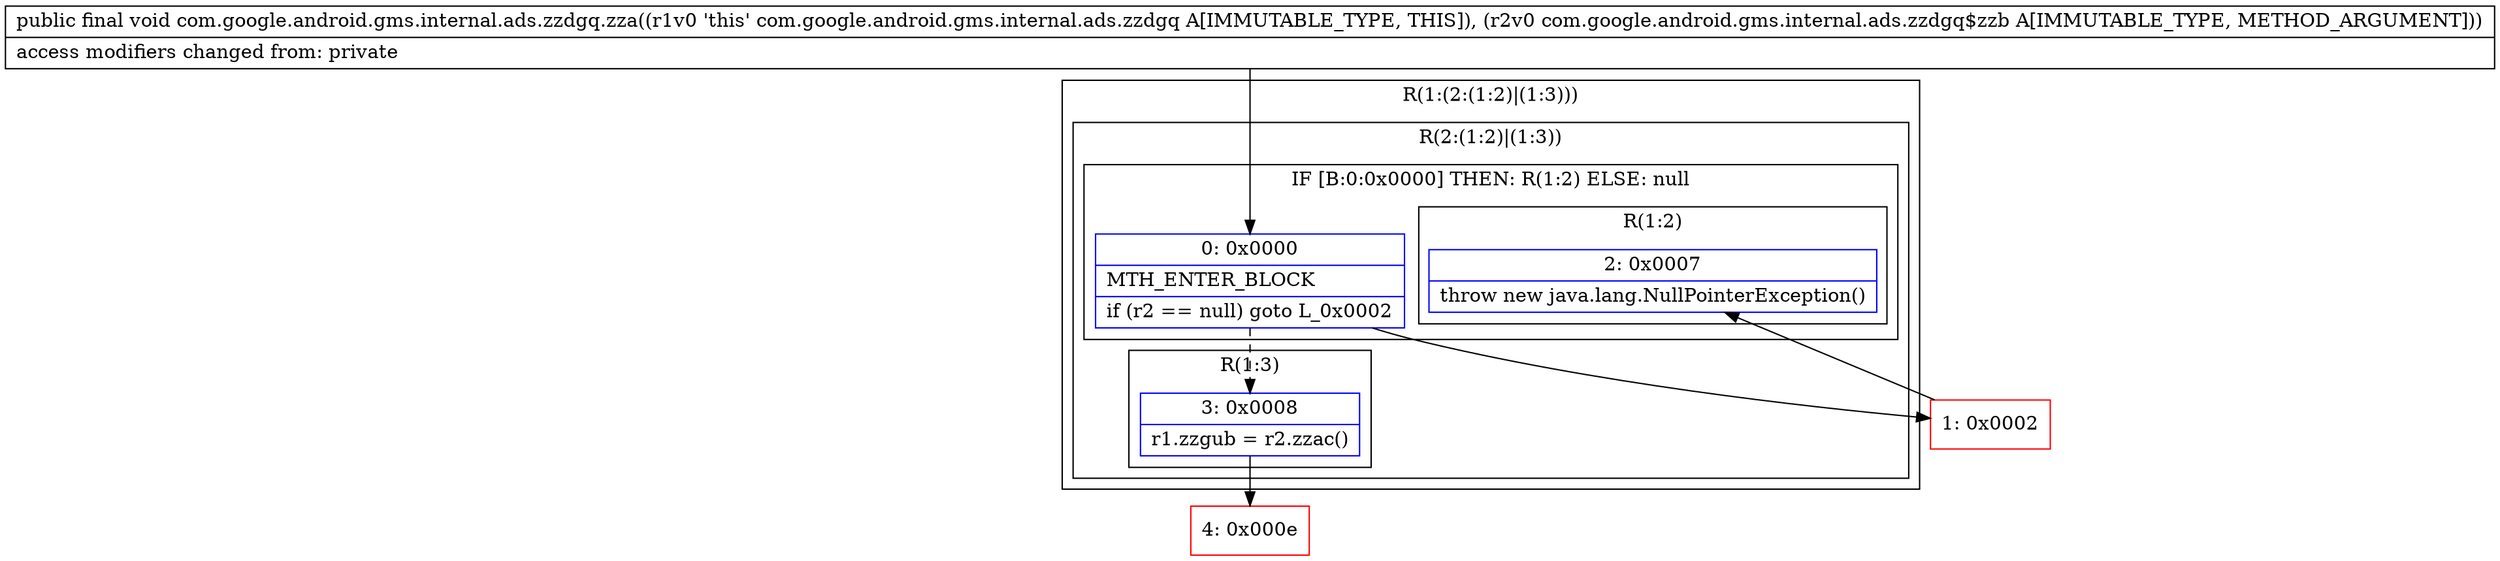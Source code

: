 digraph "CFG forcom.google.android.gms.internal.ads.zzdgq.zza(Lcom\/google\/android\/gms\/internal\/ads\/zzdgq$zzb;)V" {
subgraph cluster_Region_1937519885 {
label = "R(1:(2:(1:2)|(1:3)))";
node [shape=record,color=blue];
subgraph cluster_Region_1747159776 {
label = "R(2:(1:2)|(1:3))";
node [shape=record,color=blue];
subgraph cluster_IfRegion_895333796 {
label = "IF [B:0:0x0000] THEN: R(1:2) ELSE: null";
node [shape=record,color=blue];
Node_0 [shape=record,label="{0\:\ 0x0000|MTH_ENTER_BLOCK\l|if (r2 == null) goto L_0x0002\l}"];
subgraph cluster_Region_1378283197 {
label = "R(1:2)";
node [shape=record,color=blue];
Node_2 [shape=record,label="{2\:\ 0x0007|throw new java.lang.NullPointerException()\l}"];
}
}
subgraph cluster_Region_1080065449 {
label = "R(1:3)";
node [shape=record,color=blue];
Node_3 [shape=record,label="{3\:\ 0x0008|r1.zzgub = r2.zzac()\l}"];
}
}
}
Node_1 [shape=record,color=red,label="{1\:\ 0x0002}"];
Node_4 [shape=record,color=red,label="{4\:\ 0x000e}"];
MethodNode[shape=record,label="{public final void com.google.android.gms.internal.ads.zzdgq.zza((r1v0 'this' com.google.android.gms.internal.ads.zzdgq A[IMMUTABLE_TYPE, THIS]), (r2v0 com.google.android.gms.internal.ads.zzdgq$zzb A[IMMUTABLE_TYPE, METHOD_ARGUMENT]))  | access modifiers changed from: private\l}"];
MethodNode -> Node_0;
Node_0 -> Node_1;
Node_0 -> Node_3[style=dashed];
Node_3 -> Node_4;
Node_1 -> Node_2;
}

